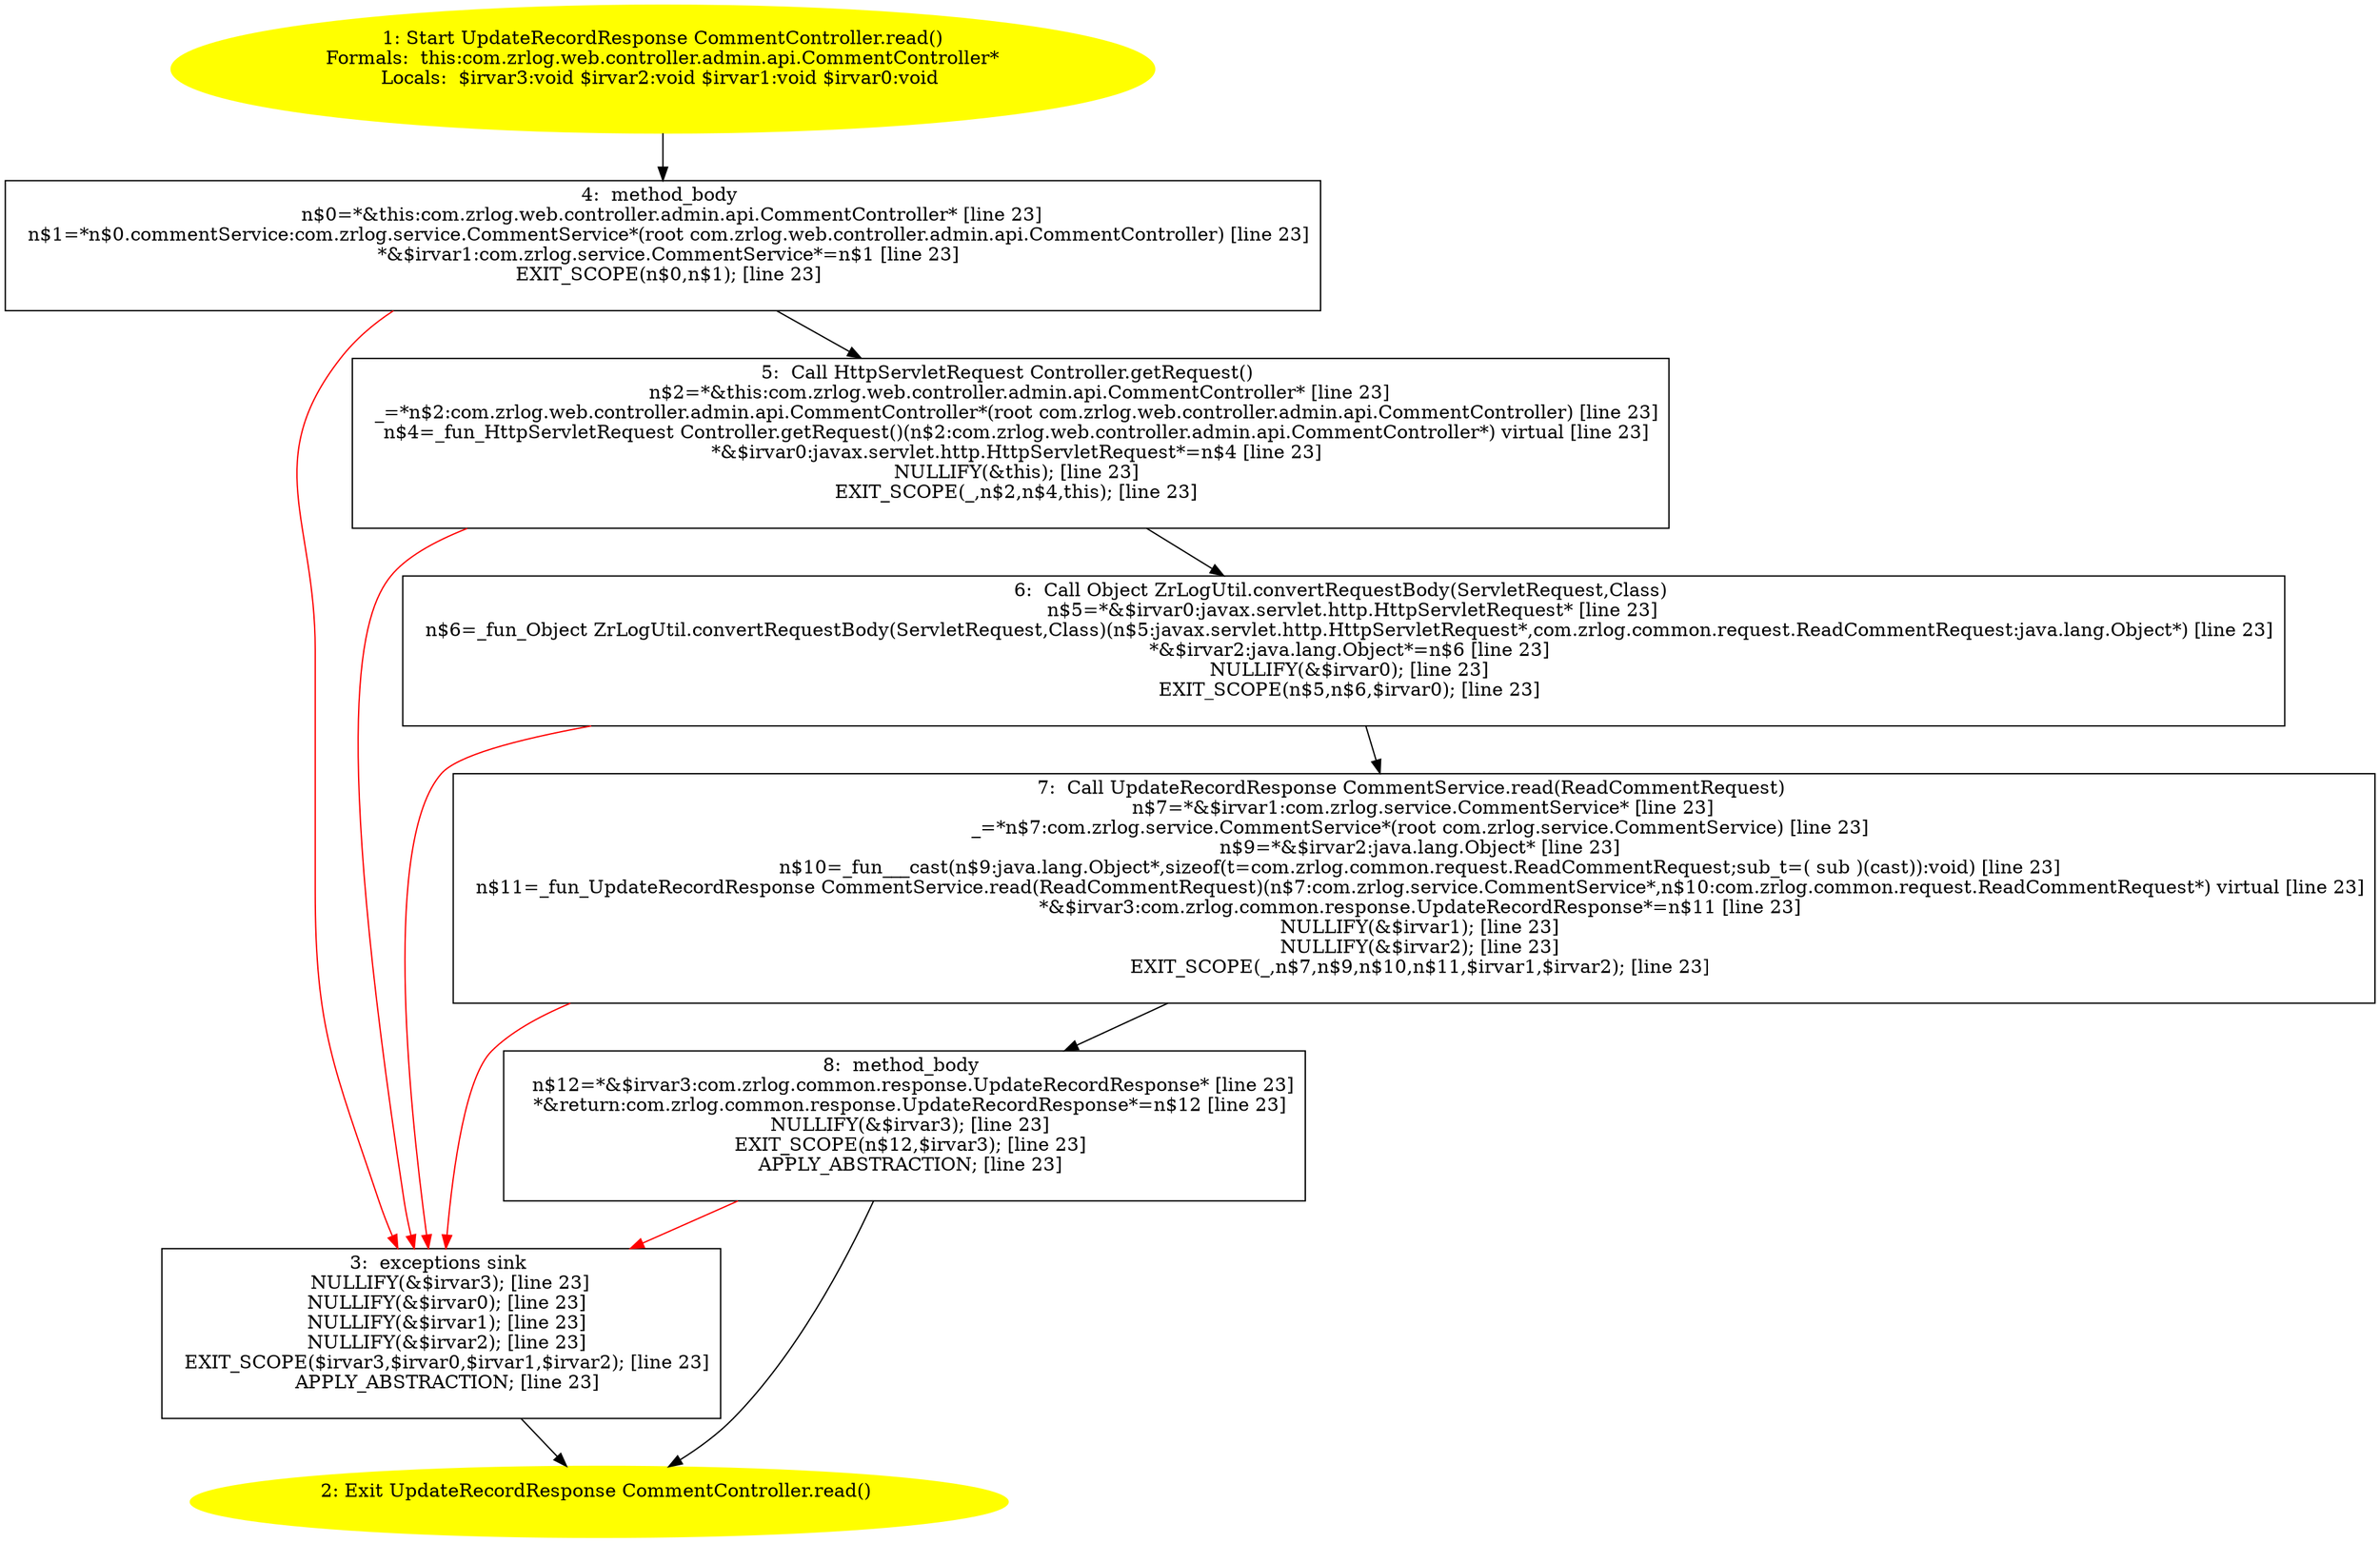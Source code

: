 /* @generated */
digraph cfg {
"com.zrlog.web.controller.admin.api.CommentController.read():com.zrlog.common.response.UpdateRecordRe.ec8098d7a95dd99eab0cf9db01b8ab8e_1" [label="1: Start UpdateRecordResponse CommentController.read()\nFormals:  this:com.zrlog.web.controller.admin.api.CommentController*\nLocals:  $irvar3:void $irvar2:void $irvar1:void $irvar0:void \n  " color=yellow style=filled]
	

	 "com.zrlog.web.controller.admin.api.CommentController.read():com.zrlog.common.response.UpdateRecordRe.ec8098d7a95dd99eab0cf9db01b8ab8e_1" -> "com.zrlog.web.controller.admin.api.CommentController.read():com.zrlog.common.response.UpdateRecordRe.ec8098d7a95dd99eab0cf9db01b8ab8e_4" ;
"com.zrlog.web.controller.admin.api.CommentController.read():com.zrlog.common.response.UpdateRecordRe.ec8098d7a95dd99eab0cf9db01b8ab8e_2" [label="2: Exit UpdateRecordResponse CommentController.read() \n  " color=yellow style=filled]
	

"com.zrlog.web.controller.admin.api.CommentController.read():com.zrlog.common.response.UpdateRecordRe.ec8098d7a95dd99eab0cf9db01b8ab8e_3" [label="3:  exceptions sink \n   NULLIFY(&$irvar3); [line 23]\n  NULLIFY(&$irvar0); [line 23]\n  NULLIFY(&$irvar1); [line 23]\n  NULLIFY(&$irvar2); [line 23]\n  EXIT_SCOPE($irvar3,$irvar0,$irvar1,$irvar2); [line 23]\n  APPLY_ABSTRACTION; [line 23]\n " shape="box"]
	

	 "com.zrlog.web.controller.admin.api.CommentController.read():com.zrlog.common.response.UpdateRecordRe.ec8098d7a95dd99eab0cf9db01b8ab8e_3" -> "com.zrlog.web.controller.admin.api.CommentController.read():com.zrlog.common.response.UpdateRecordRe.ec8098d7a95dd99eab0cf9db01b8ab8e_2" ;
"com.zrlog.web.controller.admin.api.CommentController.read():com.zrlog.common.response.UpdateRecordRe.ec8098d7a95dd99eab0cf9db01b8ab8e_4" [label="4:  method_body \n   n$0=*&this:com.zrlog.web.controller.admin.api.CommentController* [line 23]\n  n$1=*n$0.commentService:com.zrlog.service.CommentService*(root com.zrlog.web.controller.admin.api.CommentController) [line 23]\n  *&$irvar1:com.zrlog.service.CommentService*=n$1 [line 23]\n  EXIT_SCOPE(n$0,n$1); [line 23]\n " shape="box"]
	

	 "com.zrlog.web.controller.admin.api.CommentController.read():com.zrlog.common.response.UpdateRecordRe.ec8098d7a95dd99eab0cf9db01b8ab8e_4" -> "com.zrlog.web.controller.admin.api.CommentController.read():com.zrlog.common.response.UpdateRecordRe.ec8098d7a95dd99eab0cf9db01b8ab8e_5" ;
	 "com.zrlog.web.controller.admin.api.CommentController.read():com.zrlog.common.response.UpdateRecordRe.ec8098d7a95dd99eab0cf9db01b8ab8e_4" -> "com.zrlog.web.controller.admin.api.CommentController.read():com.zrlog.common.response.UpdateRecordRe.ec8098d7a95dd99eab0cf9db01b8ab8e_3" [color="red" ];
"com.zrlog.web.controller.admin.api.CommentController.read():com.zrlog.common.response.UpdateRecordRe.ec8098d7a95dd99eab0cf9db01b8ab8e_5" [label="5:  Call HttpServletRequest Controller.getRequest() \n   n$2=*&this:com.zrlog.web.controller.admin.api.CommentController* [line 23]\n  _=*n$2:com.zrlog.web.controller.admin.api.CommentController*(root com.zrlog.web.controller.admin.api.CommentController) [line 23]\n  n$4=_fun_HttpServletRequest Controller.getRequest()(n$2:com.zrlog.web.controller.admin.api.CommentController*) virtual [line 23]\n  *&$irvar0:javax.servlet.http.HttpServletRequest*=n$4 [line 23]\n  NULLIFY(&this); [line 23]\n  EXIT_SCOPE(_,n$2,n$4,this); [line 23]\n " shape="box"]
	

	 "com.zrlog.web.controller.admin.api.CommentController.read():com.zrlog.common.response.UpdateRecordRe.ec8098d7a95dd99eab0cf9db01b8ab8e_5" -> "com.zrlog.web.controller.admin.api.CommentController.read():com.zrlog.common.response.UpdateRecordRe.ec8098d7a95dd99eab0cf9db01b8ab8e_6" ;
	 "com.zrlog.web.controller.admin.api.CommentController.read():com.zrlog.common.response.UpdateRecordRe.ec8098d7a95dd99eab0cf9db01b8ab8e_5" -> "com.zrlog.web.controller.admin.api.CommentController.read():com.zrlog.common.response.UpdateRecordRe.ec8098d7a95dd99eab0cf9db01b8ab8e_3" [color="red" ];
"com.zrlog.web.controller.admin.api.CommentController.read():com.zrlog.common.response.UpdateRecordRe.ec8098d7a95dd99eab0cf9db01b8ab8e_6" [label="6:  Call Object ZrLogUtil.convertRequestBody(ServletRequest,Class) \n   n$5=*&$irvar0:javax.servlet.http.HttpServletRequest* [line 23]\n  n$6=_fun_Object ZrLogUtil.convertRequestBody(ServletRequest,Class)(n$5:javax.servlet.http.HttpServletRequest*,com.zrlog.common.request.ReadCommentRequest:java.lang.Object*) [line 23]\n  *&$irvar2:java.lang.Object*=n$6 [line 23]\n  NULLIFY(&$irvar0); [line 23]\n  EXIT_SCOPE(n$5,n$6,$irvar0); [line 23]\n " shape="box"]
	

	 "com.zrlog.web.controller.admin.api.CommentController.read():com.zrlog.common.response.UpdateRecordRe.ec8098d7a95dd99eab0cf9db01b8ab8e_6" -> "com.zrlog.web.controller.admin.api.CommentController.read():com.zrlog.common.response.UpdateRecordRe.ec8098d7a95dd99eab0cf9db01b8ab8e_7" ;
	 "com.zrlog.web.controller.admin.api.CommentController.read():com.zrlog.common.response.UpdateRecordRe.ec8098d7a95dd99eab0cf9db01b8ab8e_6" -> "com.zrlog.web.controller.admin.api.CommentController.read():com.zrlog.common.response.UpdateRecordRe.ec8098d7a95dd99eab0cf9db01b8ab8e_3" [color="red" ];
"com.zrlog.web.controller.admin.api.CommentController.read():com.zrlog.common.response.UpdateRecordRe.ec8098d7a95dd99eab0cf9db01b8ab8e_7" [label="7:  Call UpdateRecordResponse CommentService.read(ReadCommentRequest) \n   n$7=*&$irvar1:com.zrlog.service.CommentService* [line 23]\n  _=*n$7:com.zrlog.service.CommentService*(root com.zrlog.service.CommentService) [line 23]\n  n$9=*&$irvar2:java.lang.Object* [line 23]\n  n$10=_fun___cast(n$9:java.lang.Object*,sizeof(t=com.zrlog.common.request.ReadCommentRequest;sub_t=( sub )(cast)):void) [line 23]\n  n$11=_fun_UpdateRecordResponse CommentService.read(ReadCommentRequest)(n$7:com.zrlog.service.CommentService*,n$10:com.zrlog.common.request.ReadCommentRequest*) virtual [line 23]\n  *&$irvar3:com.zrlog.common.response.UpdateRecordResponse*=n$11 [line 23]\n  NULLIFY(&$irvar1); [line 23]\n  NULLIFY(&$irvar2); [line 23]\n  EXIT_SCOPE(_,n$7,n$9,n$10,n$11,$irvar1,$irvar2); [line 23]\n " shape="box"]
	

	 "com.zrlog.web.controller.admin.api.CommentController.read():com.zrlog.common.response.UpdateRecordRe.ec8098d7a95dd99eab0cf9db01b8ab8e_7" -> "com.zrlog.web.controller.admin.api.CommentController.read():com.zrlog.common.response.UpdateRecordRe.ec8098d7a95dd99eab0cf9db01b8ab8e_8" ;
	 "com.zrlog.web.controller.admin.api.CommentController.read():com.zrlog.common.response.UpdateRecordRe.ec8098d7a95dd99eab0cf9db01b8ab8e_7" -> "com.zrlog.web.controller.admin.api.CommentController.read():com.zrlog.common.response.UpdateRecordRe.ec8098d7a95dd99eab0cf9db01b8ab8e_3" [color="red" ];
"com.zrlog.web.controller.admin.api.CommentController.read():com.zrlog.common.response.UpdateRecordRe.ec8098d7a95dd99eab0cf9db01b8ab8e_8" [label="8:  method_body \n   n$12=*&$irvar3:com.zrlog.common.response.UpdateRecordResponse* [line 23]\n  *&return:com.zrlog.common.response.UpdateRecordResponse*=n$12 [line 23]\n  NULLIFY(&$irvar3); [line 23]\n  EXIT_SCOPE(n$12,$irvar3); [line 23]\n  APPLY_ABSTRACTION; [line 23]\n " shape="box"]
	

	 "com.zrlog.web.controller.admin.api.CommentController.read():com.zrlog.common.response.UpdateRecordRe.ec8098d7a95dd99eab0cf9db01b8ab8e_8" -> "com.zrlog.web.controller.admin.api.CommentController.read():com.zrlog.common.response.UpdateRecordRe.ec8098d7a95dd99eab0cf9db01b8ab8e_2" ;
	 "com.zrlog.web.controller.admin.api.CommentController.read():com.zrlog.common.response.UpdateRecordRe.ec8098d7a95dd99eab0cf9db01b8ab8e_8" -> "com.zrlog.web.controller.admin.api.CommentController.read():com.zrlog.common.response.UpdateRecordRe.ec8098d7a95dd99eab0cf9db01b8ab8e_3" [color="red" ];
}
